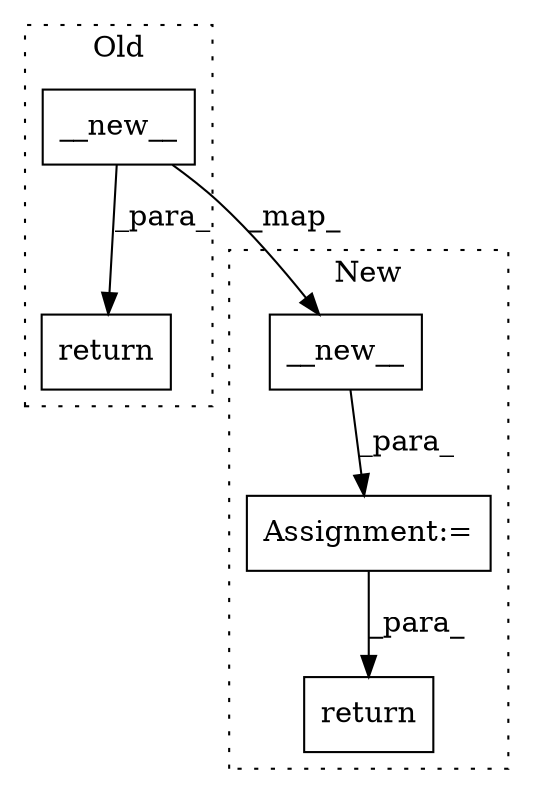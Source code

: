 digraph G {
subgraph cluster0 {
1 [label="__new__" a="32" s="1167,1198" l="8,1" shape="box"];
4 [label="return" a="41" s="1135" l="7" shape="box"];
label = "Old";
style="dotted";
}
subgraph cluster1 {
2 [label="__new__" a="32" s="1880,1911" l="8,1" shape="box"];
3 [label="return" a="41" s="1918" l="7" shape="box"];
5 [label="Assignment:=" a="7" s="1854" l="1" shape="box"];
label = "New";
style="dotted";
}
1 -> 4 [label="_para_"];
1 -> 2 [label="_map_"];
2 -> 5 [label="_para_"];
5 -> 3 [label="_para_"];
}